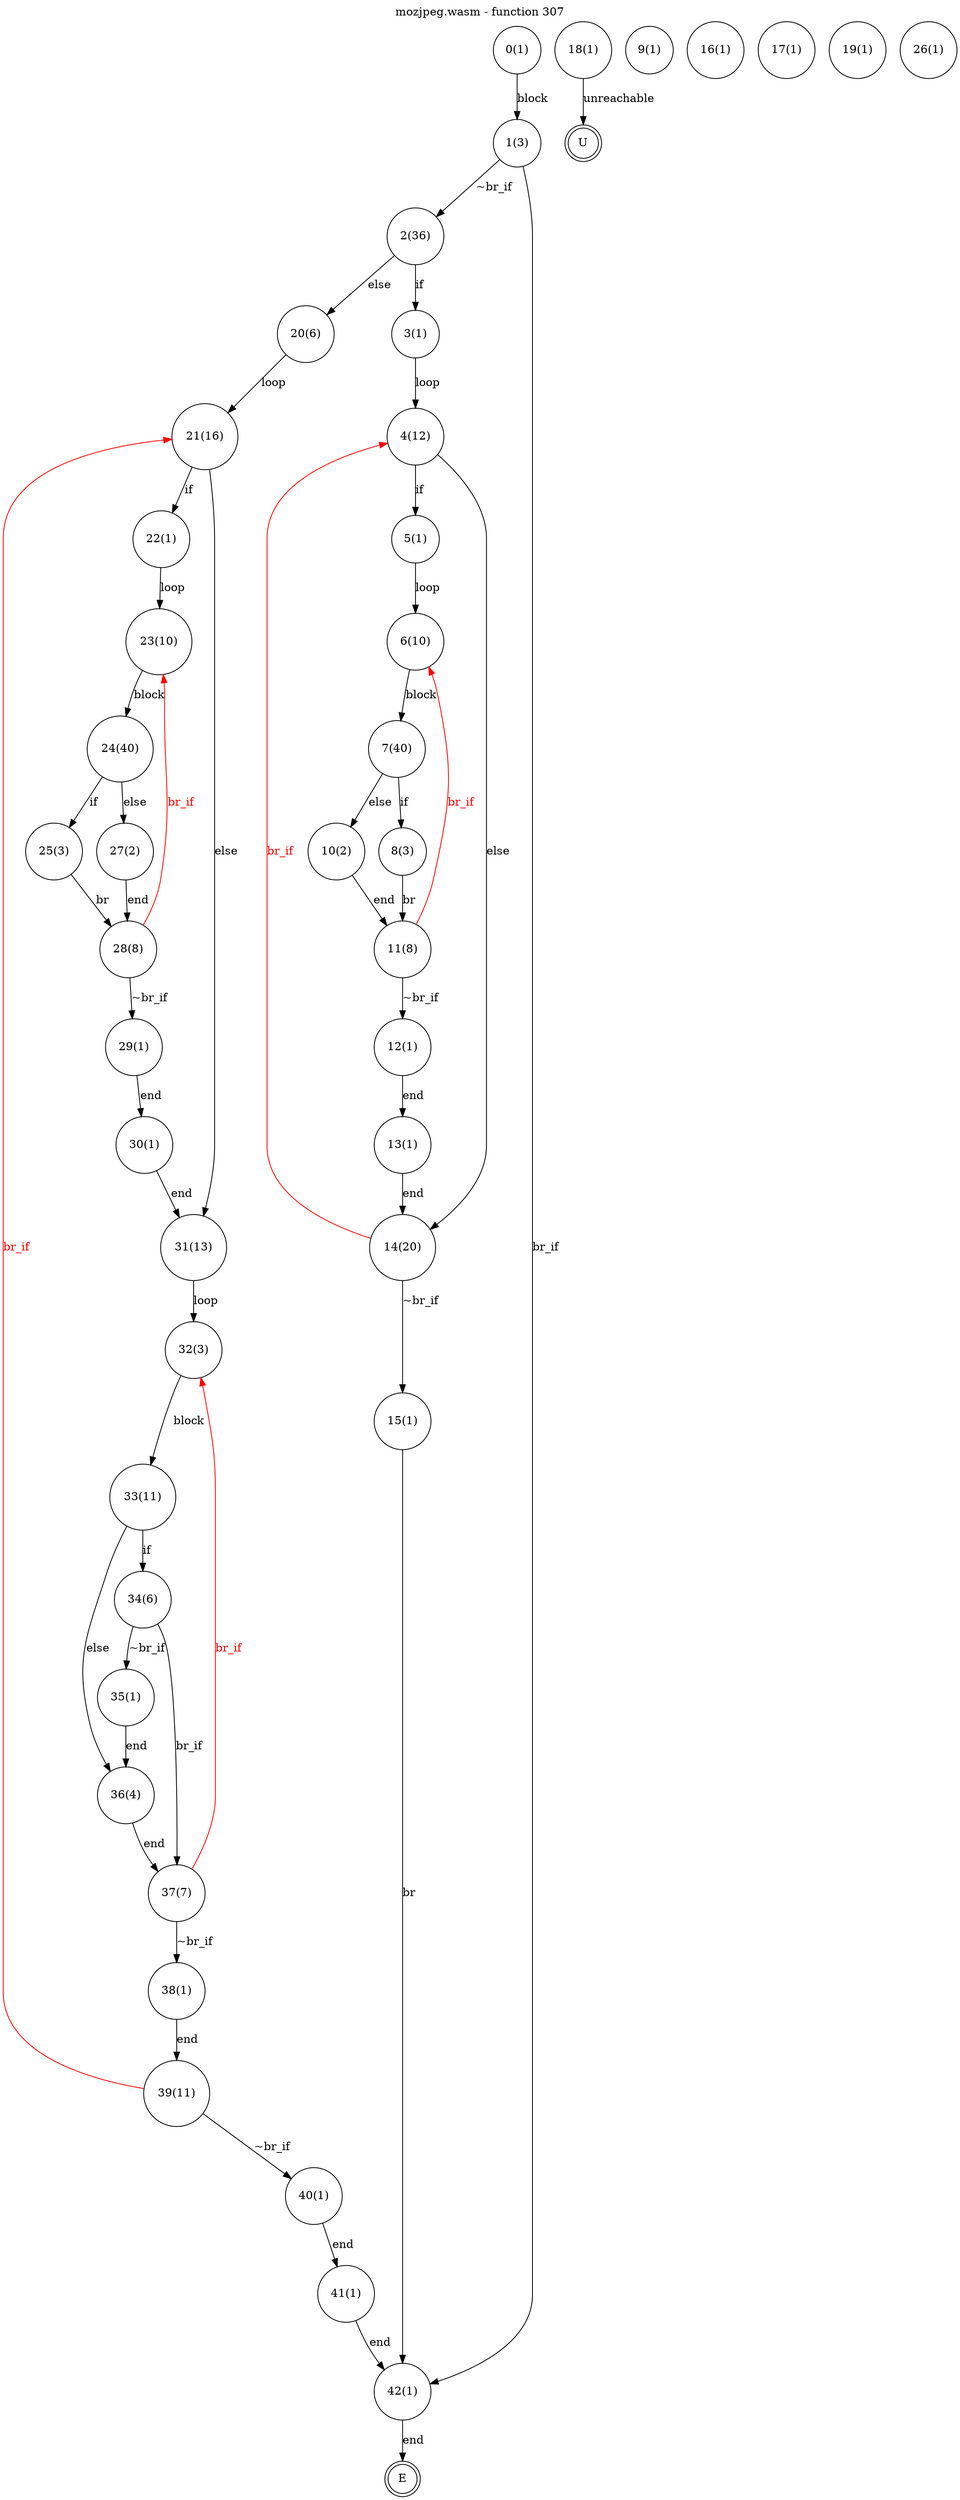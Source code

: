 digraph finite_state_machine {
    label = "mozjpeg.wasm - function 307"
    labelloc =  t
    labelfontsize = 16
    labelfontcolor = black
    labelfontname = "Helvetica"
    node [shape = doublecircle]; E U ;
node [shape=circle, fontcolor=black, style="", label="0(1)"]0
node [shape=circle, fontcolor=black, style="", label="1(3)"]1
node [shape=circle, fontcolor=black, style="", label="2(36)"]2
node [shape=circle, fontcolor=black, style="", label="3(1)"]3
node [shape=circle, fontcolor=black, style="", label="4(12)"]4
node [shape=circle, fontcolor=black, style="", label="5(1)"]5
node [shape=circle, fontcolor=black, style="", label="6(10)"]6
node [shape=circle, fontcolor=black, style="", label="7(40)"]7
node [shape=circle, fontcolor=black, style="", label="8(3)"]8
node [shape=circle, fontcolor=black, style="", label="9(1)"]9
node [shape=circle, fontcolor=black, style="", label="10(2)"]10
node [shape=circle, fontcolor=black, style="", label="11(8)"]11
node [shape=circle, fontcolor=black, style="", label="12(1)"]12
node [shape=circle, fontcolor=black, style="", label="13(1)"]13
node [shape=circle, fontcolor=black, style="", label="14(20)"]14
node [shape=circle, fontcolor=black, style="", label="15(1)"]15
node [shape=circle, fontcolor=black, style="", label="16(1)"]16
node [shape=circle, fontcolor=black, style="", label="17(1)"]17
node [shape=circle, fontcolor=black, style="", label="18(1)"]18
node [shape=circle, fontcolor=black, style="", label="19(1)"]19
node [shape=circle, fontcolor=black, style="", label="20(6)"]20
node [shape=circle, fontcolor=black, style="", label="21(16)"]21
node [shape=circle, fontcolor=black, style="", label="22(1)"]22
node [shape=circle, fontcolor=black, style="", label="23(10)"]23
node [shape=circle, fontcolor=black, style="", label="24(40)"]24
node [shape=circle, fontcolor=black, style="", label="25(3)"]25
node [shape=circle, fontcolor=black, style="", label="26(1)"]26
node [shape=circle, fontcolor=black, style="", label="27(2)"]27
node [shape=circle, fontcolor=black, style="", label="28(8)"]28
node [shape=circle, fontcolor=black, style="", label="29(1)"]29
node [shape=circle, fontcolor=black, style="", label="30(1)"]30
node [shape=circle, fontcolor=black, style="", label="31(13)"]31
node [shape=circle, fontcolor=black, style="", label="32(3)"]32
node [shape=circle, fontcolor=black, style="", label="33(11)"]33
node [shape=circle, fontcolor=black, style="", label="34(6)"]34
node [shape=circle, fontcolor=black, style="", label="35(1)"]35
node [shape=circle, fontcolor=black, style="", label="36(4)"]36
node [shape=circle, fontcolor=black, style="", label="37(7)"]37
node [shape=circle, fontcolor=black, style="", label="38(1)"]38
node [shape=circle, fontcolor=black, style="", label="39(11)"]39
node [shape=circle, fontcolor=black, style="", label="40(1)"]40
node [shape=circle, fontcolor=black, style="", label="41(1)"]41
node [shape=circle, fontcolor=black, style="", label="42(1)"]42
node [shape=circle, fontcolor=black, style="", label="E"]E
node [shape=circle, fontcolor=black, style="", label="U"]U
    0 -> 1[label="block"];
    1 -> 2[label="~br_if"];
    1 -> 42[label="br_if"];
    2 -> 3[label="if"];
    2 -> 20[label="else"];
    3 -> 4[label="loop"];
    4 -> 5[label="if"];
    4 -> 14[label="else"];
    5 -> 6[label="loop"];
    6 -> 7[label="block"];
    7 -> 8[label="if"];
    7 -> 10[label="else"];
    8 -> 11[label="br"];
    10 -> 11[label="end"];
    11 -> 12[label="~br_if"];
    11 -> 6[color="red" fontcolor="red" label="br_if"];
    12 -> 13[label="end"];
    13 -> 14[label="end"];
    14 -> 15[label="~br_if"];
    14 -> 4[color="red" fontcolor="red" label="br_if"];
    15 -> 42[label="br"];
    18 -> U[label="unreachable"];
    20 -> 21[label="loop"];
    21 -> 22[label="if"];
    21 -> 31[label="else"];
    22 -> 23[label="loop"];
    23 -> 24[label="block"];
    24 -> 25[label="if"];
    24 -> 27[label="else"];
    25 -> 28[label="br"];
    27 -> 28[label="end"];
    28 -> 29[label="~br_if"];
    28 -> 23[color="red" fontcolor="red" label="br_if"];
    29 -> 30[label="end"];
    30 -> 31[label="end"];
    31 -> 32[label="loop"];
    32 -> 33[label="block"];
    33 -> 34[label="if"];
    33 -> 36[label="else"];
    34 -> 35[label="~br_if"];
    34 -> 37[label="br_if"];
    35 -> 36[label="end"];
    36 -> 37[label="end"];
    37 -> 38[label="~br_if"];
    37 -> 32[color="red" fontcolor="red" label="br_if"];
    38 -> 39[label="end"];
    39 -> 40[label="~br_if"];
    39 -> 21[color="red" fontcolor="red" label="br_if"];
    40 -> 41[label="end"];
    41 -> 42[label="end"];
    42 -> E[label="end"];
}
